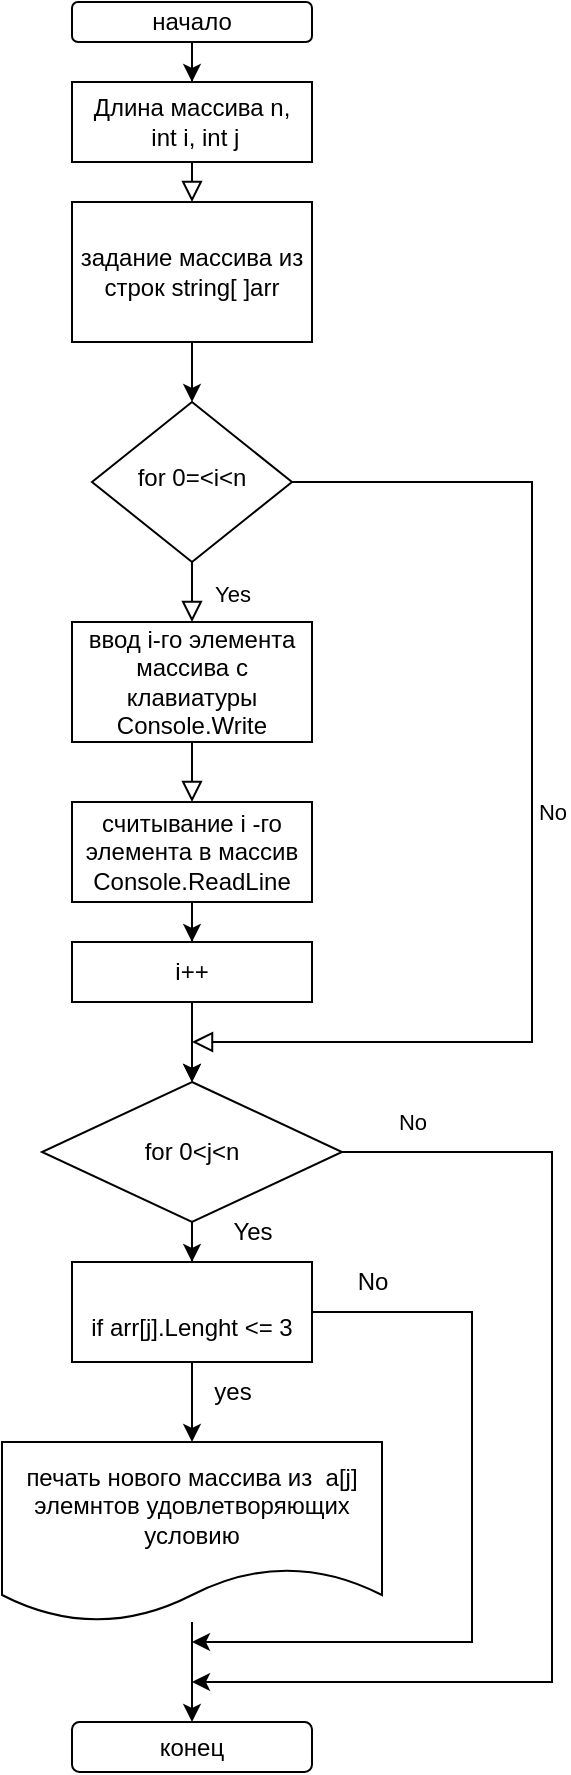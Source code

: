 <mxfile version="20.4.0" type="github">
  <diagram id="C5RBs43oDa-KdzZeNtuy" name="Page-1">
    <mxGraphModel dx="782" dy="392" grid="1" gridSize="10" guides="1" tooltips="1" connect="1" arrows="1" fold="1" page="1" pageScale="1" pageWidth="827" pageHeight="1169" math="0" shadow="0">
      <root>
        <mxCell id="WIyWlLk6GJQsqaUBKTNV-0" />
        <mxCell id="WIyWlLk6GJQsqaUBKTNV-1" parent="WIyWlLk6GJQsqaUBKTNV-0" />
        <mxCell id="WIyWlLk6GJQsqaUBKTNV-2" value="" style="rounded=0;html=1;jettySize=auto;orthogonalLoop=1;fontSize=11;endArrow=block;endFill=0;endSize=8;strokeWidth=1;shadow=0;labelBackgroundColor=none;edgeStyle=orthogonalEdgeStyle;" parent="WIyWlLk6GJQsqaUBKTNV-1" edge="1">
          <mxGeometry relative="1" as="geometry">
            <mxPoint x="220" y="90" as="sourcePoint" />
            <mxPoint x="220" y="110" as="targetPoint" />
          </mxGeometry>
        </mxCell>
        <mxCell id="WIyWlLk6GJQsqaUBKTNV-4" value="Yes" style="rounded=0;html=1;jettySize=auto;orthogonalLoop=1;fontSize=11;endArrow=block;endFill=0;endSize=8;strokeWidth=1;shadow=0;labelBackgroundColor=none;edgeStyle=orthogonalEdgeStyle;" parent="WIyWlLk6GJQsqaUBKTNV-1" source="WIyWlLk6GJQsqaUBKTNV-6" edge="1">
          <mxGeometry y="20" relative="1" as="geometry">
            <mxPoint as="offset" />
            <mxPoint x="220" y="320" as="targetPoint" />
          </mxGeometry>
        </mxCell>
        <mxCell id="WIyWlLk6GJQsqaUBKTNV-5" value="No" style="edgeStyle=orthogonalEdgeStyle;rounded=0;html=1;jettySize=auto;orthogonalLoop=1;fontSize=11;endArrow=block;endFill=0;endSize=8;strokeWidth=1;shadow=0;labelBackgroundColor=none;" parent="WIyWlLk6GJQsqaUBKTNV-1" source="WIyWlLk6GJQsqaUBKTNV-6" edge="1">
          <mxGeometry y="10" relative="1" as="geometry">
            <mxPoint as="offset" />
            <mxPoint x="220" y="530" as="targetPoint" />
            <Array as="points">
              <mxPoint x="390" y="250" />
              <mxPoint x="390" y="530" />
            </Array>
          </mxGeometry>
        </mxCell>
        <mxCell id="WIyWlLk6GJQsqaUBKTNV-6" value="for 0=&amp;lt;i&amp;lt;n" style="rhombus;whiteSpace=wrap;html=1;shadow=0;fontFamily=Helvetica;fontSize=12;align=center;strokeWidth=1;spacing=6;spacingTop=-4;" parent="WIyWlLk6GJQsqaUBKTNV-1" vertex="1">
          <mxGeometry x="170" y="210" width="100" height="80" as="geometry" />
        </mxCell>
        <mxCell id="WIyWlLk6GJQsqaUBKTNV-8" value="No" style="rounded=0;html=1;jettySize=auto;orthogonalLoop=1;fontSize=11;endArrow=block;endFill=0;endSize=8;strokeWidth=1;shadow=0;labelBackgroundColor=none;edgeStyle=orthogonalEdgeStyle;exitX=0.5;exitY=1;exitDx=0;exitDy=0;" parent="WIyWlLk6GJQsqaUBKTNV-1" source="l7zTHeNhNNN-hhmFzSHj-5" edge="1">
          <mxGeometry x="1" y="194" relative="1" as="geometry">
            <mxPoint x="-84" y="160" as="offset" />
            <mxPoint x="220" y="400" as="sourcePoint" />
            <mxPoint x="220" y="410" as="targetPoint" />
          </mxGeometry>
        </mxCell>
        <mxCell id="l7zTHeNhNNN-hhmFzSHj-3" value="" style="edgeStyle=orthogonalEdgeStyle;rounded=0;orthogonalLoop=1;jettySize=auto;html=1;" edge="1" parent="WIyWlLk6GJQsqaUBKTNV-1" source="l7zTHeNhNNN-hhmFzSHj-0" target="WIyWlLk6GJQsqaUBKTNV-6">
          <mxGeometry relative="1" as="geometry" />
        </mxCell>
        <mxCell id="l7zTHeNhNNN-hhmFzSHj-0" value="задание массива из строк string[ ]arr" style="rounded=0;whiteSpace=wrap;html=1;" vertex="1" parent="WIyWlLk6GJQsqaUBKTNV-1">
          <mxGeometry x="160" y="110" width="120" height="70" as="geometry" />
        </mxCell>
        <mxCell id="l7zTHeNhNNN-hhmFzSHj-4" value="" style="edgeStyle=orthogonalEdgeStyle;rounded=0;orthogonalLoop=1;jettySize=auto;html=1;" edge="1" parent="WIyWlLk6GJQsqaUBKTNV-1" source="l7zTHeNhNNN-hhmFzSHj-1" target="l7zTHeNhNNN-hhmFzSHj-2">
          <mxGeometry relative="1" as="geometry" />
        </mxCell>
        <mxCell id="l7zTHeNhNNN-hhmFzSHj-1" value="начало" style="rounded=1;whiteSpace=wrap;html=1;" vertex="1" parent="WIyWlLk6GJQsqaUBKTNV-1">
          <mxGeometry x="160" y="10" width="120" height="20" as="geometry" />
        </mxCell>
        <mxCell id="l7zTHeNhNNN-hhmFzSHj-2" value="&lt;div&gt;Длина массива n,&lt;/div&gt;&lt;div&gt;&amp;nbsp;int i, int j&lt;/div&gt;" style="rounded=0;whiteSpace=wrap;html=1;" vertex="1" parent="WIyWlLk6GJQsqaUBKTNV-1">
          <mxGeometry x="160" y="50" width="120" height="40" as="geometry" />
        </mxCell>
        <mxCell id="l7zTHeNhNNN-hhmFzSHj-5" value="&lt;div&gt;ввод i-го элемента массива с клавиатуры&lt;br&gt;&lt;/div&gt;&lt;div&gt;Console.Write&lt;br&gt;&lt;/div&gt;" style="rounded=0;whiteSpace=wrap;html=1;" vertex="1" parent="WIyWlLk6GJQsqaUBKTNV-1">
          <mxGeometry x="160" y="320" width="120" height="60" as="geometry" />
        </mxCell>
        <mxCell id="l7zTHeNhNNN-hhmFzSHj-19" value="" style="edgeStyle=orthogonalEdgeStyle;rounded=0;orthogonalLoop=1;jettySize=auto;html=1;" edge="1" parent="WIyWlLk6GJQsqaUBKTNV-1" source="l7zTHeNhNNN-hhmFzSHj-6" target="l7zTHeNhNNN-hhmFzSHj-18">
          <mxGeometry relative="1" as="geometry" />
        </mxCell>
        <mxCell id="l7zTHeNhNNN-hhmFzSHj-21" value="" style="edgeStyle=orthogonalEdgeStyle;rounded=0;orthogonalLoop=1;jettySize=auto;html=1;" edge="1" parent="WIyWlLk6GJQsqaUBKTNV-1" source="l7zTHeNhNNN-hhmFzSHj-6">
          <mxGeometry relative="1" as="geometry">
            <mxPoint x="220" y="830" as="targetPoint" />
            <Array as="points">
              <mxPoint x="360" y="665" />
              <mxPoint x="360" y="830" />
            </Array>
          </mxGeometry>
        </mxCell>
        <mxCell id="l7zTHeNhNNN-hhmFzSHj-6" value="&lt;br&gt;if arr[j].Lenght &amp;lt;= 3&lt;br&gt;" style="rounded=0;whiteSpace=wrap;html=1;" vertex="1" parent="WIyWlLk6GJQsqaUBKTNV-1">
          <mxGeometry x="160" y="640" width="120" height="50" as="geometry" />
        </mxCell>
        <mxCell id="l7zTHeNhNNN-hhmFzSHj-13" value="" style="edgeStyle=orthogonalEdgeStyle;rounded=0;orthogonalLoop=1;jettySize=auto;html=1;entryX=0.5;entryY=0;entryDx=0;entryDy=0;" edge="1" parent="WIyWlLk6GJQsqaUBKTNV-1" source="l7zTHeNhNNN-hhmFzSHj-7" target="l7zTHeNhNNN-hhmFzSHj-8">
          <mxGeometry relative="1" as="geometry" />
        </mxCell>
        <mxCell id="l7zTHeNhNNN-hhmFzSHj-7" value="&lt;div&gt;считывание i -го элемента в массив&lt;/div&gt;&lt;div&gt;Console.ReadLine&lt;br&gt;&lt;/div&gt;" style="rounded=0;whiteSpace=wrap;html=1;" vertex="1" parent="WIyWlLk6GJQsqaUBKTNV-1">
          <mxGeometry x="160" y="410" width="120" height="50" as="geometry" />
        </mxCell>
        <mxCell id="l7zTHeNhNNN-hhmFzSHj-10" value="" style="edgeStyle=orthogonalEdgeStyle;rounded=0;orthogonalLoop=1;jettySize=auto;html=1;" edge="1" parent="WIyWlLk6GJQsqaUBKTNV-1" source="l7zTHeNhNNN-hhmFzSHj-8" target="l7zTHeNhNNN-hhmFzSHj-9">
          <mxGeometry relative="1" as="geometry" />
        </mxCell>
        <mxCell id="l7zTHeNhNNN-hhmFzSHj-11" value="" style="edgeStyle=orthogonalEdgeStyle;rounded=0;orthogonalLoop=1;jettySize=auto;html=1;" edge="1" parent="WIyWlLk6GJQsqaUBKTNV-1" source="l7zTHeNhNNN-hhmFzSHj-8" target="l7zTHeNhNNN-hhmFzSHj-9">
          <mxGeometry relative="1" as="geometry" />
        </mxCell>
        <mxCell id="l7zTHeNhNNN-hhmFzSHj-8" value="i++" style="rounded=0;whiteSpace=wrap;html=1;" vertex="1" parent="WIyWlLk6GJQsqaUBKTNV-1">
          <mxGeometry x="160" y="480" width="120" height="30" as="geometry" />
        </mxCell>
        <mxCell id="l7zTHeNhNNN-hhmFzSHj-15" value="" style="edgeStyle=orthogonalEdgeStyle;rounded=0;orthogonalLoop=1;jettySize=auto;html=1;" edge="1" parent="WIyWlLk6GJQsqaUBKTNV-1" source="l7zTHeNhNNN-hhmFzSHj-9">
          <mxGeometry relative="1" as="geometry">
            <mxPoint x="220" y="850" as="targetPoint" />
            <Array as="points">
              <mxPoint x="400" y="585" />
              <mxPoint x="400" y="850" />
            </Array>
          </mxGeometry>
        </mxCell>
        <mxCell id="l7zTHeNhNNN-hhmFzSHj-16" value="" style="edgeStyle=orthogonalEdgeStyle;rounded=0;orthogonalLoop=1;jettySize=auto;html=1;" edge="1" parent="WIyWlLk6GJQsqaUBKTNV-1" source="l7zTHeNhNNN-hhmFzSHj-9" target="l7zTHeNhNNN-hhmFzSHj-6">
          <mxGeometry relative="1" as="geometry" />
        </mxCell>
        <mxCell id="l7zTHeNhNNN-hhmFzSHj-9" value="for 0&amp;lt;j&amp;lt;n" style="rhombus;whiteSpace=wrap;html=1;" vertex="1" parent="WIyWlLk6GJQsqaUBKTNV-1">
          <mxGeometry x="145" y="550" width="150" height="70" as="geometry" />
        </mxCell>
        <mxCell id="l7zTHeNhNNN-hhmFzSHj-12" value="Yes" style="text;html=1;align=center;verticalAlign=middle;resizable=0;points=[];autosize=1;strokeColor=none;fillColor=none;" vertex="1" parent="WIyWlLk6GJQsqaUBKTNV-1">
          <mxGeometry x="230" y="610" width="40" height="30" as="geometry" />
        </mxCell>
        <mxCell id="l7zTHeNhNNN-hhmFzSHj-23" value="" style="edgeStyle=orthogonalEdgeStyle;rounded=0;orthogonalLoop=1;jettySize=auto;html=1;" edge="1" parent="WIyWlLk6GJQsqaUBKTNV-1" source="l7zTHeNhNNN-hhmFzSHj-18" target="l7zTHeNhNNN-hhmFzSHj-22">
          <mxGeometry relative="1" as="geometry" />
        </mxCell>
        <mxCell id="l7zTHeNhNNN-hhmFzSHj-18" value="печать нового массива из&amp;nbsp; a[j] элемнтов удовлетворяющих условию" style="shape=document;whiteSpace=wrap;html=1;boundedLbl=1;" vertex="1" parent="WIyWlLk6GJQsqaUBKTNV-1">
          <mxGeometry x="125" y="730" width="190" height="90" as="geometry" />
        </mxCell>
        <mxCell id="l7zTHeNhNNN-hhmFzSHj-22" value="конец" style="rounded=1;whiteSpace=wrap;html=1;" vertex="1" parent="WIyWlLk6GJQsqaUBKTNV-1">
          <mxGeometry x="160" y="870" width="120" height="25" as="geometry" />
        </mxCell>
        <mxCell id="l7zTHeNhNNN-hhmFzSHj-24" value="yes" style="text;html=1;align=center;verticalAlign=middle;resizable=0;points=[];autosize=1;strokeColor=none;fillColor=none;" vertex="1" parent="WIyWlLk6GJQsqaUBKTNV-1">
          <mxGeometry x="220" y="690" width="40" height="30" as="geometry" />
        </mxCell>
        <mxCell id="l7zTHeNhNNN-hhmFzSHj-25" value="No" style="text;html=1;align=center;verticalAlign=middle;resizable=0;points=[];autosize=1;strokeColor=none;fillColor=none;" vertex="1" parent="WIyWlLk6GJQsqaUBKTNV-1">
          <mxGeometry x="290" y="635" width="40" height="30" as="geometry" />
        </mxCell>
      </root>
    </mxGraphModel>
  </diagram>
</mxfile>

